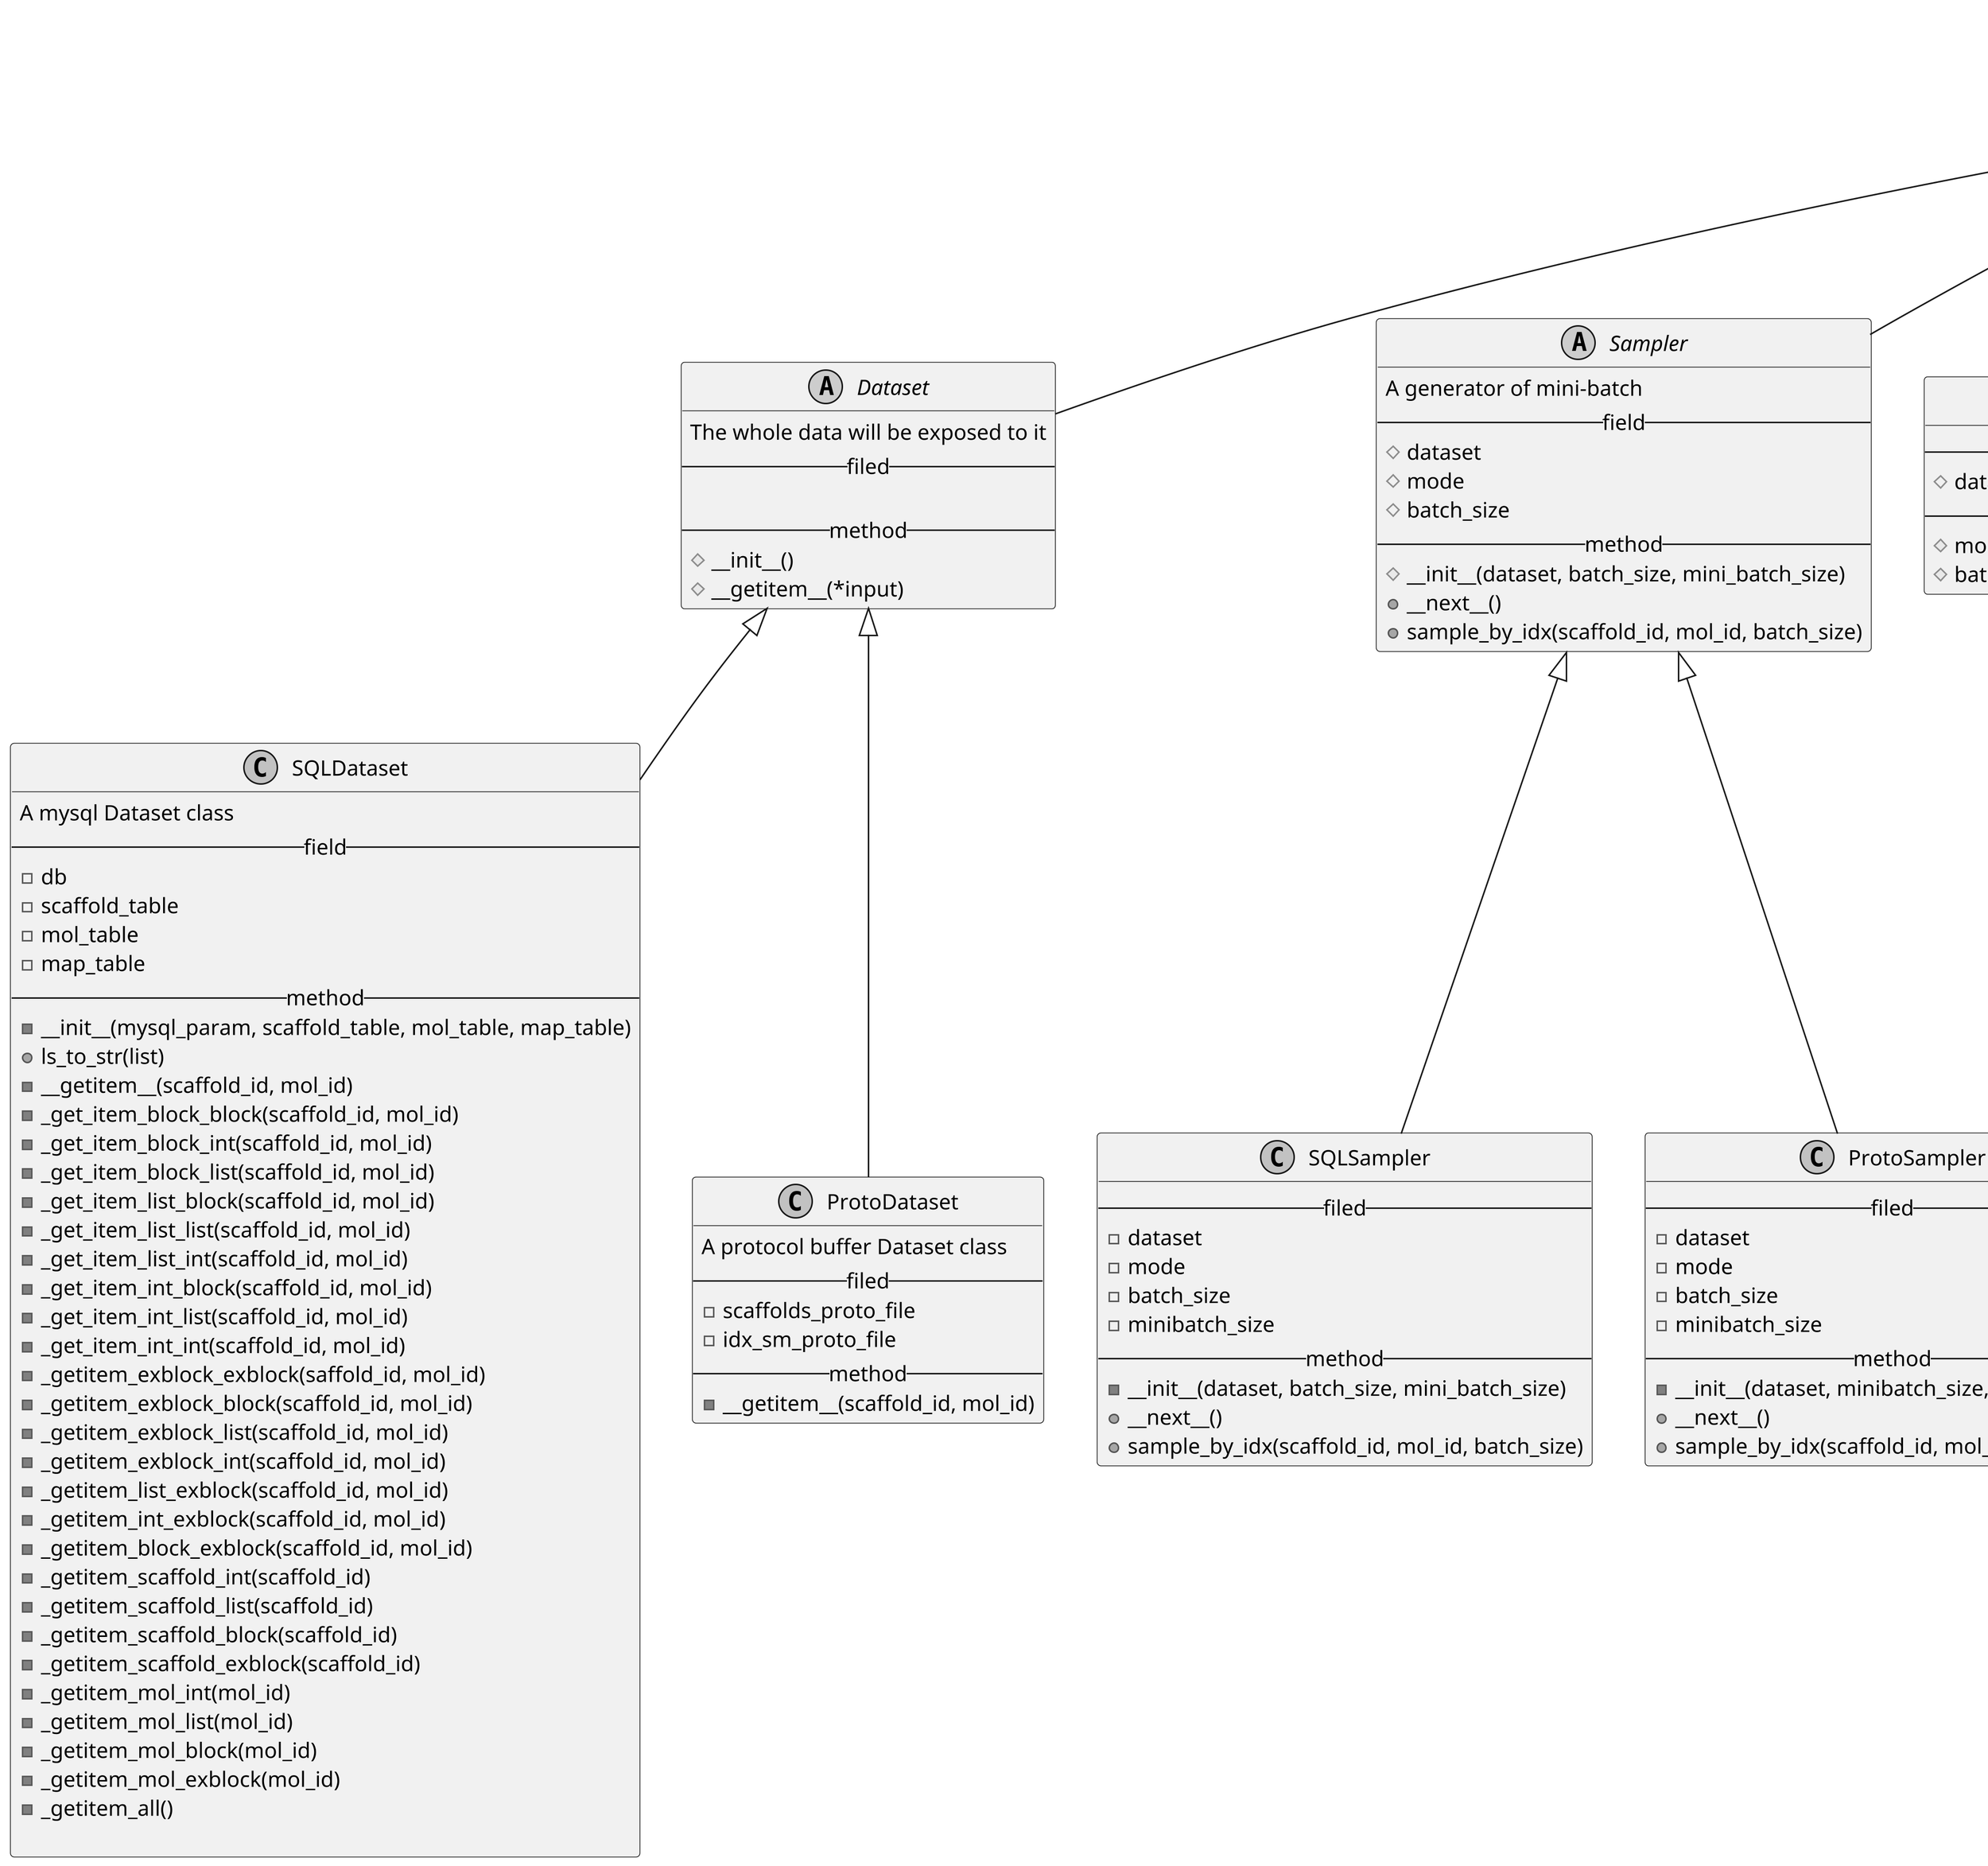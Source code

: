 @startuml

skinparam dpi 300
skinparam monochrome true
skinparam svgLinkTarget _parent
'scale 3000*2000


abstract class Object

Object <|-- Dataset
Object <|-- Sampler
Object <|-- Transformer
Object <|-- Block
Object <|-- ExcludeBlock
Object <|-- Switch


Dataset <|-- SQLDataset
Dataset <|-- ProtoDataset

Sampler <|-- SQLSampler
Sampler <|-- ProtoSampler

Transformer <|-- DFTransformer

class Object{
Parent class of all other classes
--field--
(buitin)
--method--
(builtin)
}

class Switch{
--filed--
value
fall
--method--
-__init__(value)
-__iter__()
+match(*args)
}


class Block{
A subclass of int
Performs the id of a block of samples
--filed--
-num
--method--
-__init__(block_id)
-__repr__()
}

class ExcludeBlock{
--filed--
-block_id
- i
-ls_all
--method--
-__init__(block_id, num_block=5)
-__repr__()
-__iter__()
-__next__()
}

abstract class Dataset{
The whole data will be exposed to it
--filed--

--method--
#__init__()
#__getitem__(*input)
}

class SQLDataset{
A mysql Dataset class
--field--
-db
-scaffold_table
-mol_table
-map_table
--method--
-__init__(mysql_param, scaffold_table, mol_table, map_table)
+ls_to_str(list)
-__getitem__(scaffold_id, mol_id)
-_get_item_block_block(scaffold_id, mol_id)
-_get_item_block_int(scaffold_id, mol_id)
-_get_item_block_list(scaffold_id, mol_id)
-_get_item_list_block(scaffold_id, mol_id)
-_get_item_list_list(scaffold_id, mol_id)
-_get_item_list_int(scaffold_id, mol_id)
-_get_item_int_block(scaffold_id, mol_id)
-_get_item_int_list(scaffold_id, mol_id)
-_get_item_int_int(scaffold_id, mol_id)
-_getitem_exblock_exblock(saffold_id, mol_id)
-_getitem_exblock_block(scaffold_id, mol_id)
-_getitem_exblock_list(scaffold_id, mol_id)
-_getitem_exblock_int(scaffold_id, mol_id)
-_getitem_list_exblock(scaffold_id, mol_id)
-_getitem_int_exblock(scaffold_id, mol_id)
-_getitem_block_exblock(scaffold_id, mol_id)
-_getitem_scaffold_int(scaffold_id)
-_getitem_scaffold_list(scaffold_id)
-_getitem_scaffold_block(scaffold_id)
-_getitem_scaffold_exblock(scaffold_id)
-_getitem_mol_int(mol_id)
-_getitem_mol_list(mol_id)
-_getitem_mol_block(mol_id)
-_getitem_mol_exblock(mol_id)
-_getitem_all()

}

class ProtoDataset{
A protocol buffer Dataset class
--filed--
-scaffolds_proto_file
-idx_sm_proto_file
--method--
-__getitem__(scaffold_id, mol_id)
}


abstract class Sampler{
A generator of mini-batch
--field--
#dataset
#mode
#batch_size
--method--
#__init__(dataset, batch_size, mini_batch_size)
+__next__()
+sample_by_idx(scaffold_id, mol_id, batch_size)
}

class SQLSampler{
--filed--
-dataset
-mode
-batch_size
-minibatch_size
--method--
-__init__(dataset, batch_size, mini_batch_size)
+__next__()
+sample_by_idx(scaffold_id, mol_id, batch_size)
}

class ProtoSampler{
--filed--
-dataset
-mode
-batch_size
-minibatch_size
--method--
-__init__(dataset, minibatch_size, batch_size=0)
+__next__()
+sample_by_idx(scaffold_id, mol_id, batch_size)
}



abstract class Transformer{
--field--
#data
--method--
#mol_to_array(smiles)
#batch_to_array(smiles_list)
}

class DFTransformer{
--field--
#data
-col_sc_smiles
-col_mol_smiles
-col_ls_atom
-col_ls_np
-col_ls_nh
--method--
-__init__(data,
          col_sc_smiles,
          col_mol_smiles,
          col_ls_atom,
          col_ls_np,
          col_ls_nh)
+mol_to_array(smiles)
+mol_list_to_array(smiles_list)
+str_to_ls('[]')
}



@enduml